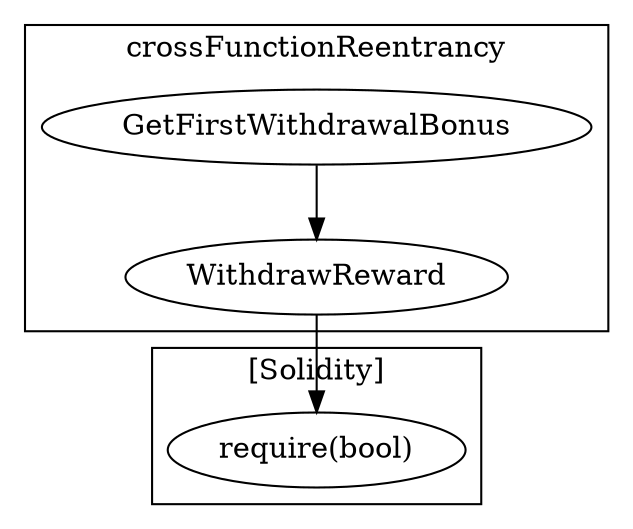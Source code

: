 strict digraph {
subgraph cluster_67_crossFunctionReentrancy {
label = "crossFunctionReentrancy"
"67_GetFirstWithdrawalBonus" [label="GetFirstWithdrawalBonus"]
"67_WithdrawReward" [label="WithdrawReward"]
"67_GetFirstWithdrawalBonus" -> "67_WithdrawReward"
}subgraph cluster_solidity {
label = "[Solidity]"
"require(bool)" 
"67_WithdrawReward" -> "require(bool)"
}
}